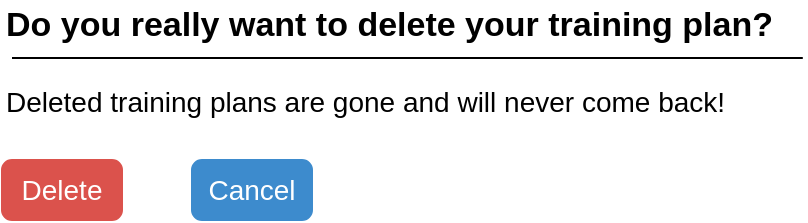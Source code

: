 <mxfile version="12.1.4" type="github" pages="1"><diagram id="W72bYRfrsWwMBDDa3imy" name="Page-1"><mxGraphModel dx="1038" dy="579" grid="1" gridSize="10" guides="1" tooltips="1" connect="1" arrows="1" fold="1" page="1" pageScale="1" pageWidth="827" pageHeight="1169" math="0" shadow="0"><root><mxCell id="0"/><mxCell id="1" parent="0"/><mxCell id="hiivPc45QPMUiRj6ULW0-1" value="&lt;b style=&quot;font-size: 17px&quot;&gt;Do you really want to delete your training plan?&lt;br&gt;&lt;/b&gt;" style="text;html=1;resizable=0;points=[];autosize=1;align=left;verticalAlign=top;spacingTop=-4;" vertex="1" parent="1"><mxGeometry x="115" y="80" width="400" height="20" as="geometry"/></mxCell><mxCell id="hiivPc45QPMUiRj6ULW0-2" value="&lt;font style=&quot;font-size: 14px&quot;&gt;Deleted training plans are gone and will never come back!&lt;/font&gt;" style="text;html=1;resizable=0;points=[];autosize=1;align=left;verticalAlign=top;spacingTop=-4;" vertex="1" parent="1"><mxGeometry x="115" y="120" width="380" height="20" as="geometry"/></mxCell><mxCell id="hiivPc45QPMUiRj6ULW0-3" value="Delete" style="html=1;shadow=0;dashed=0;shape=mxgraph.bootstrap.rrect;rSize=5;fillColor=#DB524C;align=center;strokeColor=#DB524C;fontColor=#ffffff;fontSize=14;whiteSpace=wrap;" vertex="1" parent="1"><mxGeometry x="115" y="160" width="60" height="30" as="geometry"/></mxCell><mxCell id="hiivPc45QPMUiRj6ULW0-4" value="" style="endArrow=none;html=1;entryX=1.001;entryY=1.45;entryDx=0;entryDy=0;entryPerimeter=0;" edge="1" parent="1" target="hiivPc45QPMUiRj6ULW0-1"><mxGeometry width="50" height="50" relative="1" as="geometry"><mxPoint x="120" y="109" as="sourcePoint"/><mxPoint x="120" y="90" as="targetPoint"/></mxGeometry></mxCell><mxCell id="hiivPc45QPMUiRj6ULW0-5" value="Cancel" style="html=1;shadow=0;dashed=0;shape=mxgraph.bootstrap.rrect;rSize=5;fillColor=#3D8BCD;align=center;strokeColor=#3D8BCD;fontColor=#ffffff;fontSize=14;whiteSpace=wrap;" vertex="1" parent="1"><mxGeometry x="210" y="160" width="60" height="30" as="geometry"/></mxCell></root></mxGraphModel></diagram></mxfile>